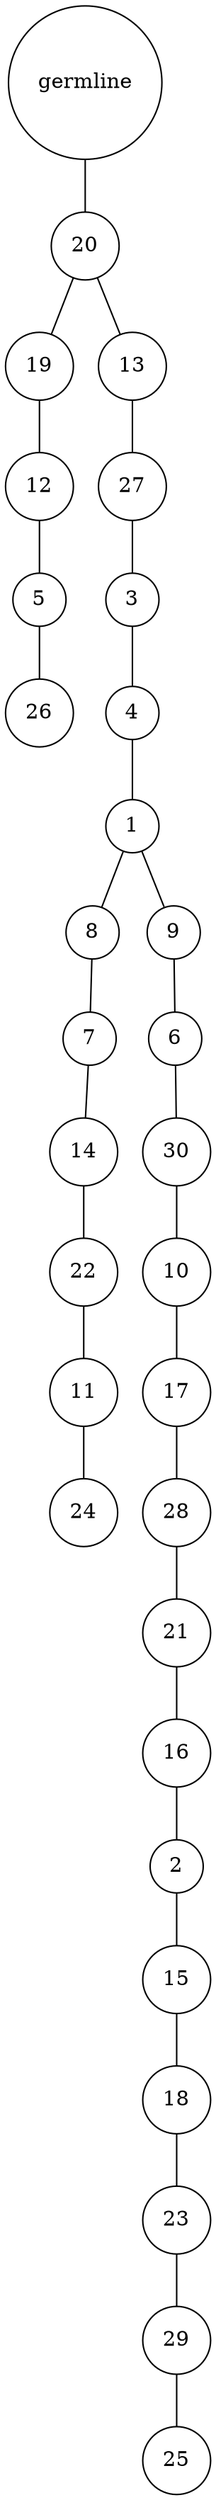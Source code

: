 graph {
	rankdir=UD;
	splines=line;
	node [shape=circle]
	"0x7f05edc44430" [label="germline"];
	"0x7f05edc44460" [label="20"];
	"0x7f05edc44430" -- "0x7f05edc44460" ;
	"0x7f05edc44490" [label="19"];
	"0x7f05edc44460" -- "0x7f05edc44490" ;
	"0x7f05edc444c0" [label="12"];
	"0x7f05edc44490" -- "0x7f05edc444c0" ;
	"0x7f05edc444f0" [label="5"];
	"0x7f05edc444c0" -- "0x7f05edc444f0" ;
	"0x7f05edc44520" [label="26"];
	"0x7f05edc444f0" -- "0x7f05edc44520" ;
	"0x7f05edc44550" [label="13"];
	"0x7f05edc44460" -- "0x7f05edc44550" ;
	"0x7f05edc44580" [label="27"];
	"0x7f05edc44550" -- "0x7f05edc44580" ;
	"0x7f05edc445b0" [label="3"];
	"0x7f05edc44580" -- "0x7f05edc445b0" ;
	"0x7f05edc445e0" [label="4"];
	"0x7f05edc445b0" -- "0x7f05edc445e0" ;
	"0x7f05edc44610" [label="1"];
	"0x7f05edc445e0" -- "0x7f05edc44610" ;
	"0x7f05edc44640" [label="8"];
	"0x7f05edc44610" -- "0x7f05edc44640" ;
	"0x7f05edc44670" [label="7"];
	"0x7f05edc44640" -- "0x7f05edc44670" ;
	"0x7f05edc446a0" [label="14"];
	"0x7f05edc44670" -- "0x7f05edc446a0" ;
	"0x7f05edc446d0" [label="22"];
	"0x7f05edc446a0" -- "0x7f05edc446d0" ;
	"0x7f05edc44700" [label="11"];
	"0x7f05edc446d0" -- "0x7f05edc44700" ;
	"0x7f05edc44730" [label="24"];
	"0x7f05edc44700" -- "0x7f05edc44730" ;
	"0x7f05edc44760" [label="9"];
	"0x7f05edc44610" -- "0x7f05edc44760" ;
	"0x7f05edc44790" [label="6"];
	"0x7f05edc44760" -- "0x7f05edc44790" ;
	"0x7f05edc447c0" [label="30"];
	"0x7f05edc44790" -- "0x7f05edc447c0" ;
	"0x7f05edc447f0" [label="10"];
	"0x7f05edc447c0" -- "0x7f05edc447f0" ;
	"0x7f05edc44820" [label="17"];
	"0x7f05edc447f0" -- "0x7f05edc44820" ;
	"0x7f05edc44850" [label="28"];
	"0x7f05edc44820" -- "0x7f05edc44850" ;
	"0x7f05edc44880" [label="21"];
	"0x7f05edc44850" -- "0x7f05edc44880" ;
	"0x7f05edc448b0" [label="16"];
	"0x7f05edc44880" -- "0x7f05edc448b0" ;
	"0x7f05edc448e0" [label="2"];
	"0x7f05edc448b0" -- "0x7f05edc448e0" ;
	"0x7f05edc44910" [label="15"];
	"0x7f05edc448e0" -- "0x7f05edc44910" ;
	"0x7f05edc44940" [label="18"];
	"0x7f05edc44910" -- "0x7f05edc44940" ;
	"0x7f05edc44970" [label="23"];
	"0x7f05edc44940" -- "0x7f05edc44970" ;
	"0x7f05edc449a0" [label="29"];
	"0x7f05edc44970" -- "0x7f05edc449a0" ;
	"0x7f05edc449d0" [label="25"];
	"0x7f05edc449a0" -- "0x7f05edc449d0" ;
}

